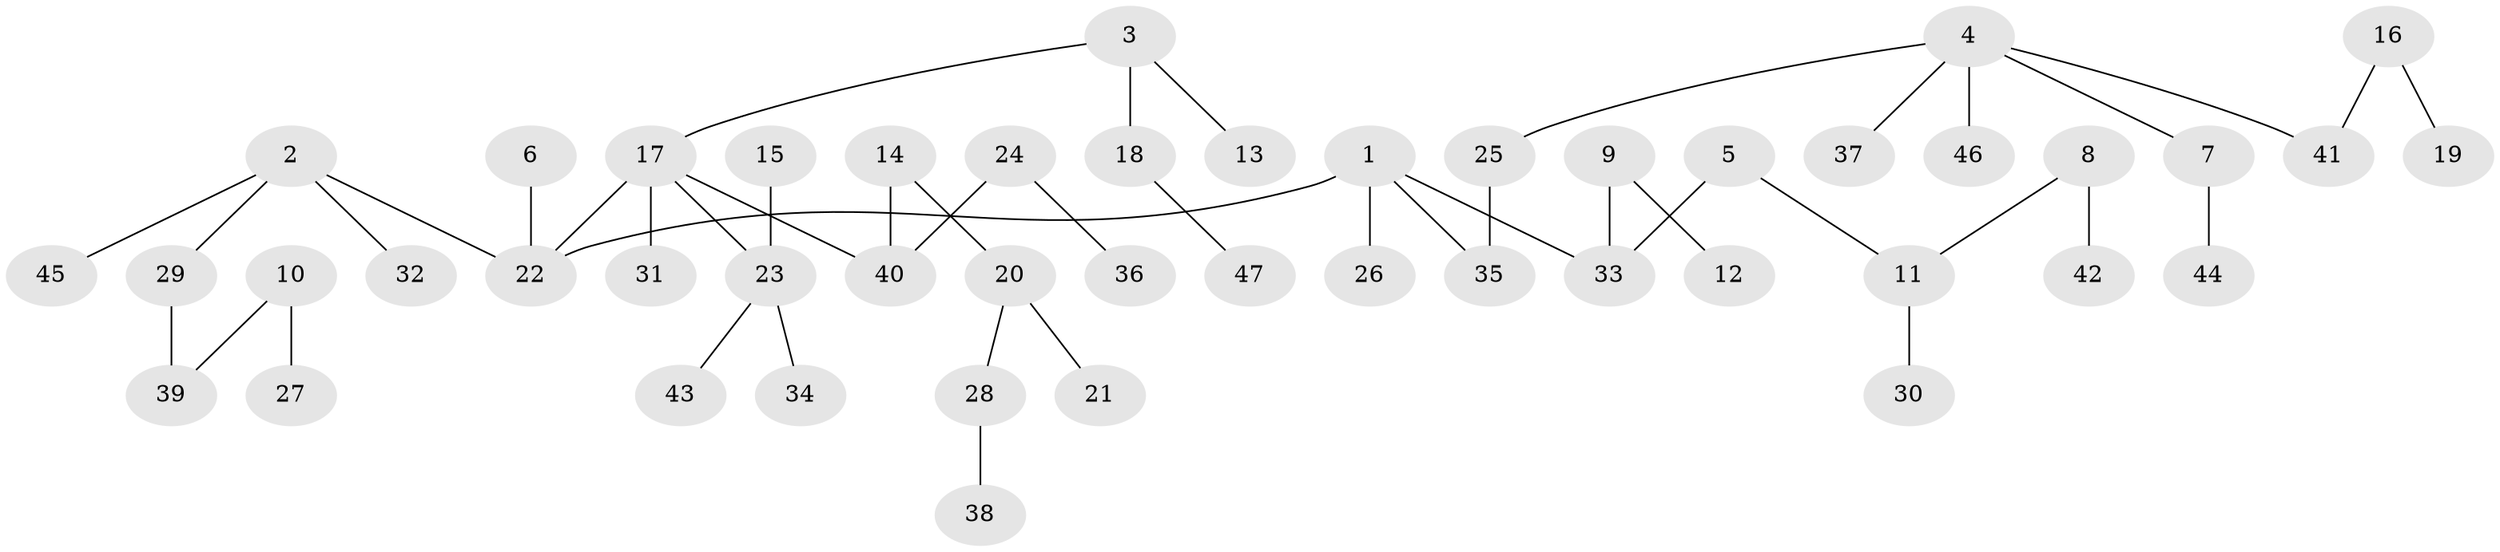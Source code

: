 // original degree distribution, {4: 0.0851063829787234, 6: 0.02127659574468085, 3: 0.1276595744680851, 5: 0.031914893617021274, 2: 0.23404255319148937, 1: 0.5}
// Generated by graph-tools (version 1.1) at 2025/02/03/09/25 03:02:24]
// undirected, 47 vertices, 46 edges
graph export_dot {
graph [start="1"]
  node [color=gray90,style=filled];
  1;
  2;
  3;
  4;
  5;
  6;
  7;
  8;
  9;
  10;
  11;
  12;
  13;
  14;
  15;
  16;
  17;
  18;
  19;
  20;
  21;
  22;
  23;
  24;
  25;
  26;
  27;
  28;
  29;
  30;
  31;
  32;
  33;
  34;
  35;
  36;
  37;
  38;
  39;
  40;
  41;
  42;
  43;
  44;
  45;
  46;
  47;
  1 -- 22 [weight=1.0];
  1 -- 26 [weight=1.0];
  1 -- 33 [weight=1.0];
  1 -- 35 [weight=1.0];
  2 -- 22 [weight=1.0];
  2 -- 29 [weight=1.0];
  2 -- 32 [weight=1.0];
  2 -- 45 [weight=1.0];
  3 -- 13 [weight=1.0];
  3 -- 17 [weight=1.0];
  3 -- 18 [weight=1.0];
  4 -- 7 [weight=1.0];
  4 -- 25 [weight=1.0];
  4 -- 37 [weight=1.0];
  4 -- 41 [weight=1.0];
  4 -- 46 [weight=1.0];
  5 -- 11 [weight=1.0];
  5 -- 33 [weight=1.0];
  6 -- 22 [weight=1.0];
  7 -- 44 [weight=1.0];
  8 -- 11 [weight=1.0];
  8 -- 42 [weight=1.0];
  9 -- 12 [weight=1.0];
  9 -- 33 [weight=1.0];
  10 -- 27 [weight=1.0];
  10 -- 39 [weight=1.0];
  11 -- 30 [weight=1.0];
  14 -- 20 [weight=1.0];
  14 -- 40 [weight=1.0];
  15 -- 23 [weight=1.0];
  16 -- 19 [weight=1.0];
  16 -- 41 [weight=1.0];
  17 -- 22 [weight=1.0];
  17 -- 23 [weight=1.0];
  17 -- 31 [weight=1.0];
  17 -- 40 [weight=1.0];
  18 -- 47 [weight=1.0];
  20 -- 21 [weight=1.0];
  20 -- 28 [weight=1.0];
  23 -- 34 [weight=1.0];
  23 -- 43 [weight=1.0];
  24 -- 36 [weight=1.0];
  24 -- 40 [weight=1.0];
  25 -- 35 [weight=1.0];
  28 -- 38 [weight=1.0];
  29 -- 39 [weight=1.0];
}
